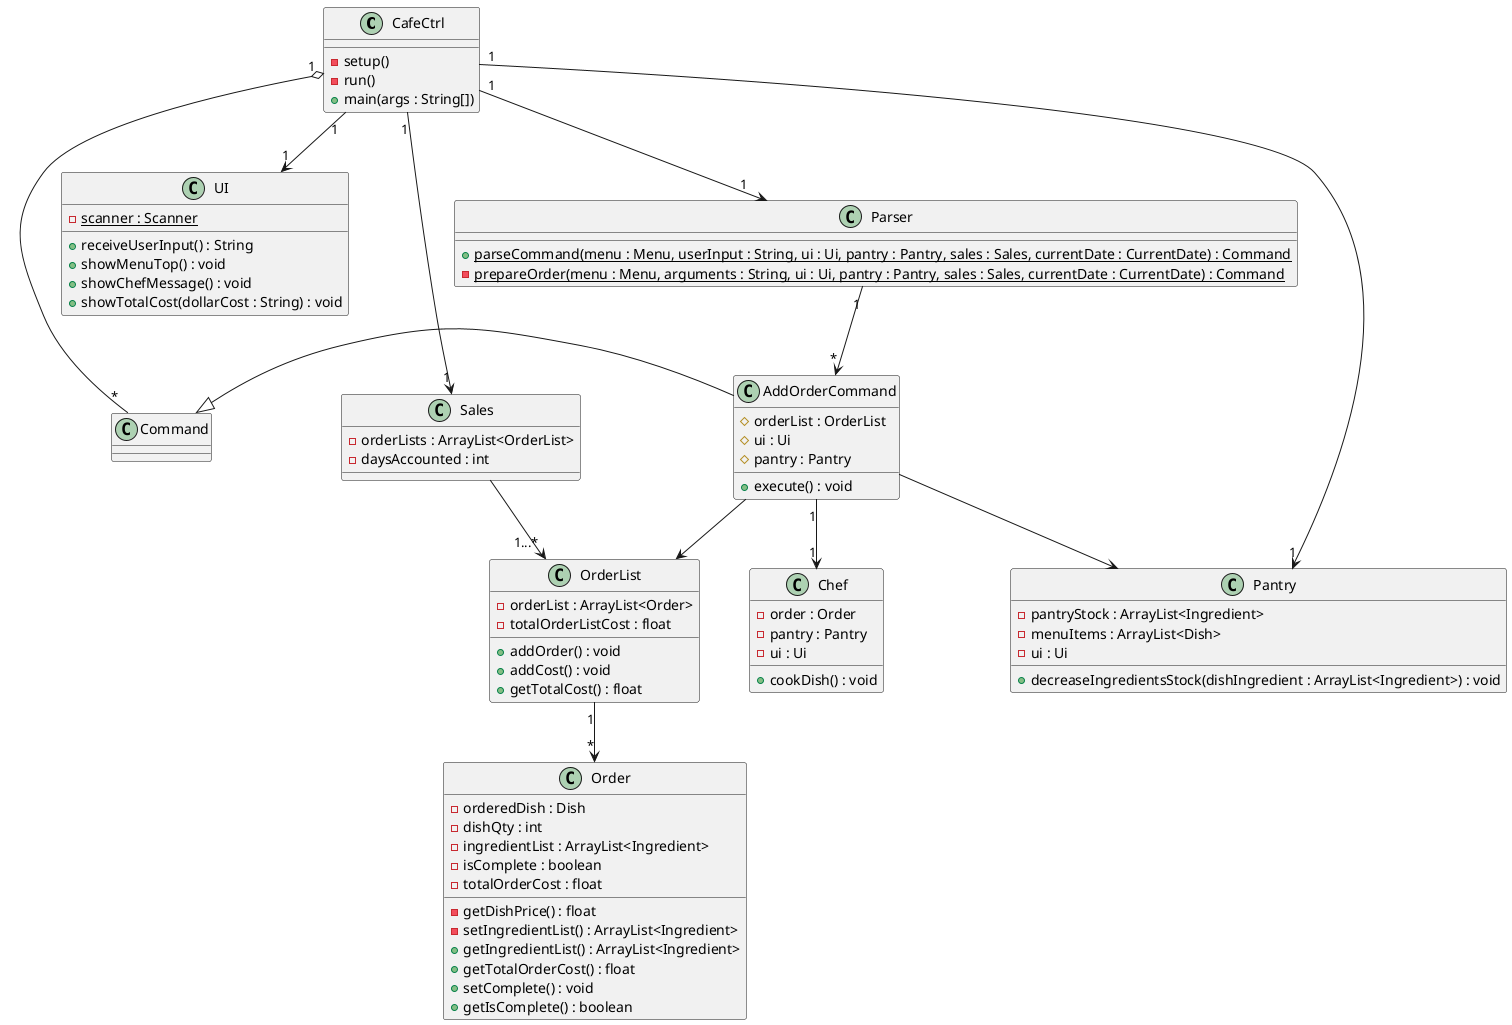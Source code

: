 @startuml
'https://plantuml.com/class-diagram

CafeCtrl "1" --> "1" UI
CafeCtrl "1" --> "1" Parser
CafeCtrl "1" --> "1" Sales
CafeCtrl "1" --> "1" Pantry
CafeCtrl "1" o-- "*" Command

Command <|- AddOrderCommand
Parser "1" --> "*" AddOrderCommand
AddOrderCommand --> OrderList
AddOrderCommand "1" --> "1" Chef
AddOrderCommand --> Pantry
OrderList "1" --> "*" Order
Sales --> "1...*" OrderList

class CafeCtrl {
- setup()
- run()
+ main(args : String[])
}

class Command {

}

class UI {
{static} - scanner : Scanner
+ receiveUserInput() : String
+ showMenuTop() : void
+ showChefMessage() : void
+ showTotalCost(dollarCost : String) : void
}

class AddOrderCommand {
# orderList : OrderList
# ui : Ui
# pantry : Pantry
+ execute() : void
}

class Parser {
{static} + parseCommand(menu : Menu, userInput : String, ui : Ui, pantry : Pantry, sales : Sales, currentDate : CurrentDate) : Command
{static} - prepareOrder(menu : Menu, arguments : String, ui : Ui, pantry : Pantry, sales : Sales, currentDate : CurrentDate) : Command
}

class OrderList {
- orderList : ArrayList<Order>
- totalOrderListCost : float
+ addOrder() : void
+ addCost() : void
+ getTotalCost() : float
}

class Order {
- orderedDish : Dish
- dishQty : int
- ingredientList : ArrayList<Ingredient>
- isComplete : boolean
- totalOrderCost : float
- getDishPrice() : float
- setIngredientList() : ArrayList<Ingredient>
+ getIngredientList() : ArrayList<Ingredient>
+ getTotalOrderCost() : float
+ setComplete() : void
+ getIsComplete() : boolean
}

class Chef {
- order : Order
- pantry : Pantry
- ui : Ui
+ cookDish() : void
}

class Pantry {
- pantryStock : ArrayList<Ingredient>
- menuItems : ArrayList<Dish>
- ui : Ui
+ decreaseIngredientsStock(dishIngredient : ArrayList<Ingredient>) : void
}

class Sales {
- orderLists : ArrayList<OrderList>
- daysAccounted : int
}

@enduml